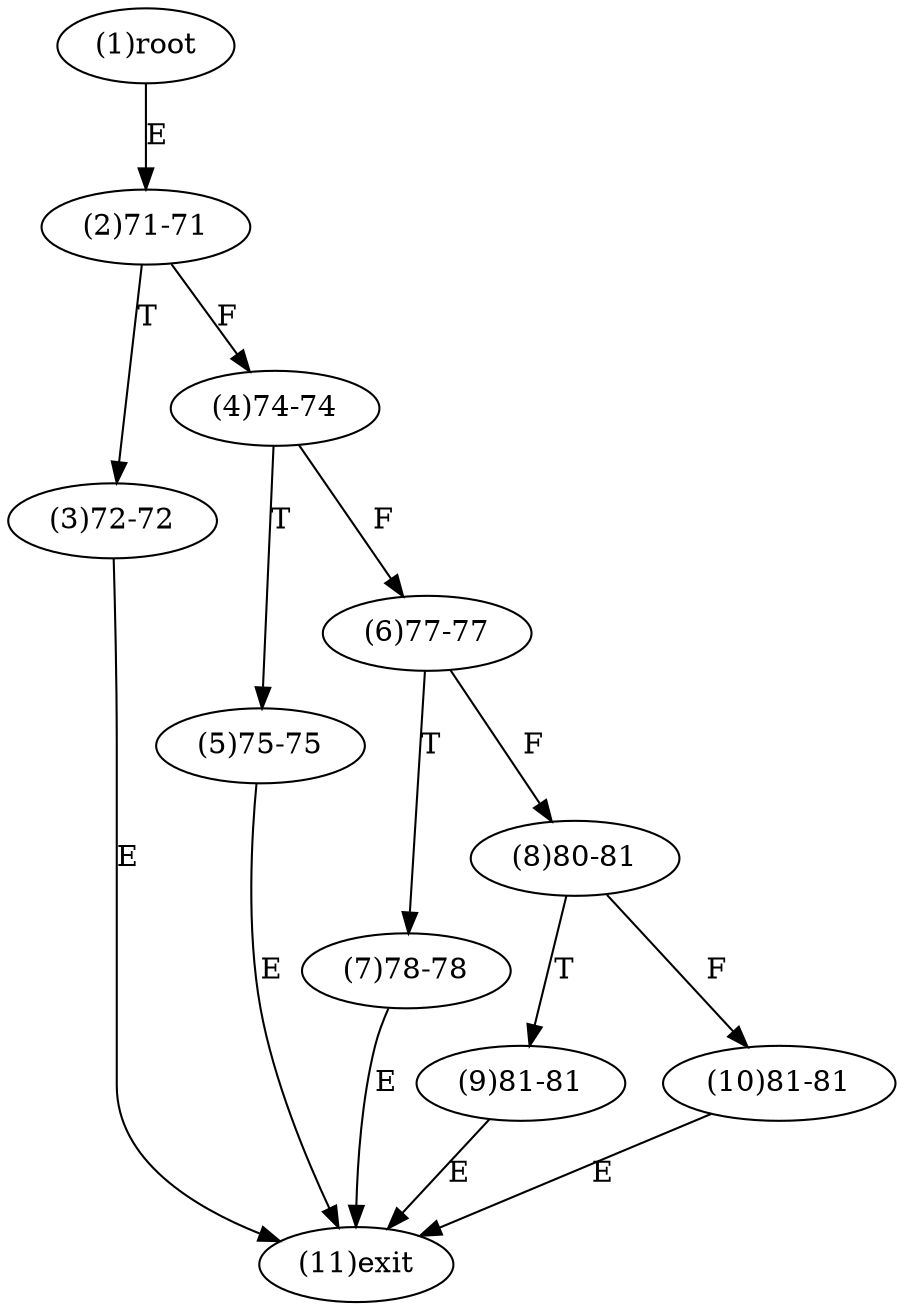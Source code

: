 digraph "" { 
1[ label="(1)root"];
2[ label="(2)71-71"];
3[ label="(3)72-72"];
4[ label="(4)74-74"];
5[ label="(5)75-75"];
6[ label="(6)77-77"];
7[ label="(7)78-78"];
8[ label="(8)80-81"];
9[ label="(9)81-81"];
10[ label="(10)81-81"];
11[ label="(11)exit"];
1->2[ label="E"];
2->4[ label="F"];
2->3[ label="T"];
3->11[ label="E"];
4->6[ label="F"];
4->5[ label="T"];
5->11[ label="E"];
6->8[ label="F"];
6->7[ label="T"];
7->11[ label="E"];
8->10[ label="F"];
8->9[ label="T"];
9->11[ label="E"];
10->11[ label="E"];
}